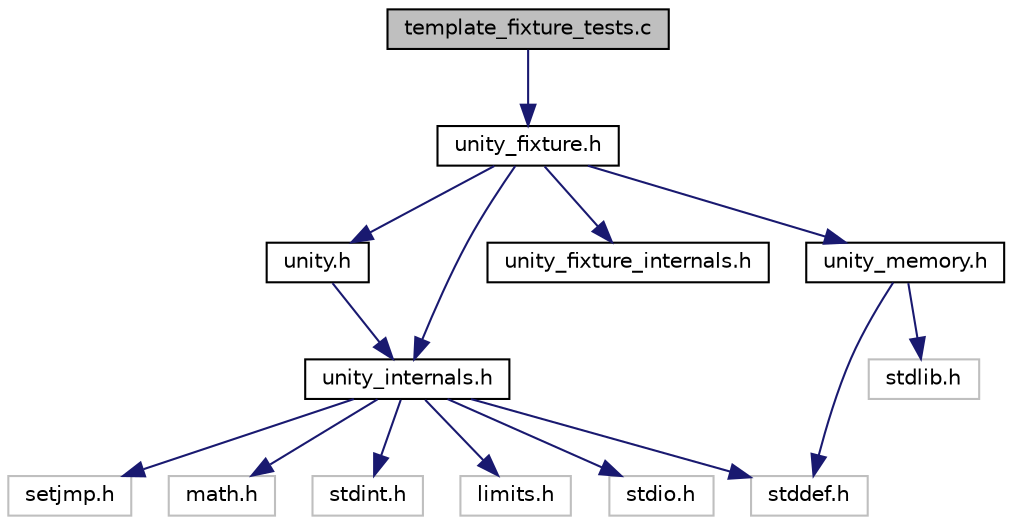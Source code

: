 digraph "template_fixture_tests.c"
{
 // LATEX_PDF_SIZE
  edge [fontname="Helvetica",fontsize="10",labelfontname="Helvetica",labelfontsize="10"];
  node [fontname="Helvetica",fontsize="10",shape=record];
  Node1 [label="template_fixture_tests.c",height=0.2,width=0.4,color="black", fillcolor="grey75", style="filled", fontcolor="black",tooltip=" "];
  Node1 -> Node2 [color="midnightblue",fontsize="10",style="solid",fontname="Helvetica"];
  Node2 [label="unity_fixture.h",height=0.2,width=0.4,color="black", fillcolor="white", style="filled",URL="$d2/d1f/a00083.html",tooltip=" "];
  Node2 -> Node3 [color="midnightblue",fontsize="10",style="solid",fontname="Helvetica"];
  Node3 [label="unity.h",height=0.2,width=0.4,color="black", fillcolor="white", style="filled",URL="$dc/dfe/a00125.html",tooltip=" "];
  Node3 -> Node4 [color="midnightblue",fontsize="10",style="solid",fontname="Helvetica"];
  Node4 [label="unity_internals.h",height=0.2,width=0.4,color="black", fillcolor="white", style="filled",URL="$d1/d88/a00128.html",tooltip=" "];
  Node4 -> Node5 [color="midnightblue",fontsize="10",style="solid",fontname="Helvetica"];
  Node5 [label="setjmp.h",height=0.2,width=0.4,color="grey75", fillcolor="white", style="filled",tooltip=" "];
  Node4 -> Node6 [color="midnightblue",fontsize="10",style="solid",fontname="Helvetica"];
  Node6 [label="math.h",height=0.2,width=0.4,color="grey75", fillcolor="white", style="filled",tooltip=" "];
  Node4 -> Node7 [color="midnightblue",fontsize="10",style="solid",fontname="Helvetica"];
  Node7 [label="stddef.h",height=0.2,width=0.4,color="grey75", fillcolor="white", style="filled",tooltip=" "];
  Node4 -> Node8 [color="midnightblue",fontsize="10",style="solid",fontname="Helvetica"];
  Node8 [label="stdint.h",height=0.2,width=0.4,color="grey75", fillcolor="white", style="filled",tooltip=" "];
  Node4 -> Node9 [color="midnightblue",fontsize="10",style="solid",fontname="Helvetica"];
  Node9 [label="limits.h",height=0.2,width=0.4,color="grey75", fillcolor="white", style="filled",tooltip=" "];
  Node4 -> Node10 [color="midnightblue",fontsize="10",style="solid",fontname="Helvetica"];
  Node10 [label="stdio.h",height=0.2,width=0.4,color="grey75", fillcolor="white", style="filled",tooltip=" "];
  Node2 -> Node11 [color="midnightblue",fontsize="10",style="solid",fontname="Helvetica"];
  Node11 [label="unity_fixture_internals.h",height=0.2,width=0.4,color="black", fillcolor="white", style="filled",URL="$da/d2a/a00086.html",tooltip=" "];
  Node2 -> Node12 [color="midnightblue",fontsize="10",style="solid",fontname="Helvetica"];
  Node12 [label="unity_memory.h",height=0.2,width=0.4,color="black", fillcolor="white", style="filled",URL="$d0/dc2/a00104.html",tooltip=" "];
  Node12 -> Node7 [color="midnightblue",fontsize="10",style="solid",fontname="Helvetica"];
  Node12 -> Node13 [color="midnightblue",fontsize="10",style="solid",fontname="Helvetica"];
  Node13 [label="stdlib.h",height=0.2,width=0.4,color="grey75", fillcolor="white", style="filled",tooltip=" "];
  Node2 -> Node4 [color="midnightblue",fontsize="10",style="solid",fontname="Helvetica"];
}
